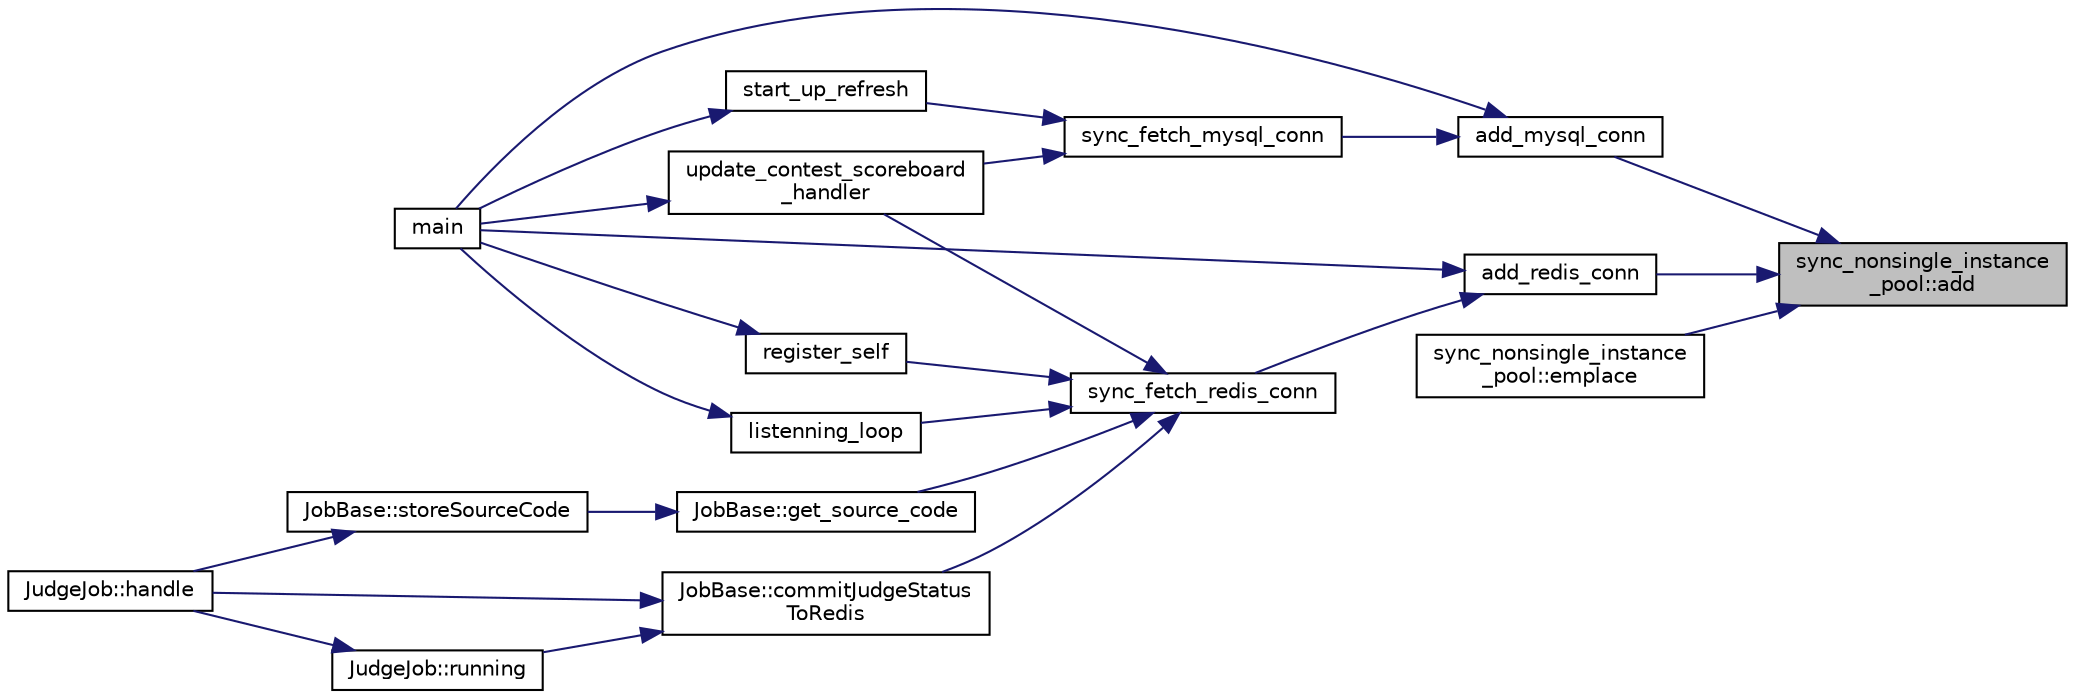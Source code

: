 digraph "sync_nonsingle_instance_pool::add"
{
 // LATEX_PDF_SIZE
  edge [fontname="Helvetica",fontsize="10",labelfontname="Helvetica",labelfontsize="10"];
  node [fontname="Helvetica",fontsize="10",shape=record];
  rankdir="RL";
  Node3 [label="sync_nonsingle_instance\l_pool::add",height=0.2,width=0.4,color="black", fillcolor="grey75", style="filled", fontcolor="black",tooltip=" "];
  Node3 -> Node4 [dir="back",color="midnightblue",fontsize="10",style="solid",fontname="Helvetica"];
  Node4 [label="add_mysql_conn",height=0.2,width=0.4,color="black", fillcolor="white", style="filled",URL="$mysql__conn__factory_8hpp.html#a97868cc50118e452b1ddf7fe21424c39",tooltip=" "];
  Node4 -> Node5 [dir="back",color="midnightblue",fontsize="10",style="solid",fontname="Helvetica"];
  Node5 [label="main",height=0.2,width=0.4,color="black", fillcolor="white", style="filled",URL="$master_8cpp.html#ac0f2228420376f4db7e1274f2b41667c",tooltip="master 端主程序循环 加载配置信息；连接数据库；取待评测任务信息，交由子进程并评测；创建并分离发送心跳线程 // to be done"];
  Node4 -> Node6 [dir="back",color="midnightblue",fontsize="10",style="solid",fontname="Helvetica"];
  Node6 [label="sync_fetch_mysql_conn",height=0.2,width=0.4,color="black", fillcolor="white", style="filled",URL="$mysql__conn__factory_8hpp.html#a390151078c5f6b14cda92169fd6e42e3",tooltip=" "];
  Node6 -> Node7 [dir="back",color="midnightblue",fontsize="10",style="solid",fontname="Helvetica"];
  Node7 [label="update_contest_scoreboard\l_handler",height=0.2,width=0.4,color="black", fillcolor="white", style="filled",URL="$master_8cpp.html#a7c08dccaaaa3b76e978c071f92615b87",tooltip=" "];
  Node7 -> Node5 [dir="back",color="midnightblue",fontsize="10",style="solid",fontname="Helvetica"];
  Node6 -> Node8 [dir="back",color="midnightblue",fontsize="10",style="solid",fontname="Helvetica"];
  Node8 [label="start_up_refresh",height=0.2,width=0.4,color="black", fillcolor="white", style="filled",URL="$master_8cpp.html#a26091586d804dac5c3ce0c18eb6d91ab",tooltip=" "];
  Node8 -> Node5 [dir="back",color="midnightblue",fontsize="10",style="solid",fontname="Helvetica"];
  Node3 -> Node9 [dir="back",color="midnightblue",fontsize="10",style="solid",fontname="Helvetica"];
  Node9 [label="add_redis_conn",height=0.2,width=0.4,color="black", fillcolor="white", style="filled",URL="$master_2redis__conn__factory_8hpp.html#a2c9be7394111105ab04a9aeafebb3188",tooltip=" "];
  Node9 -> Node5 [dir="back",color="midnightblue",fontsize="10",style="solid",fontname="Helvetica"];
  Node9 -> Node10 [dir="back",color="midnightblue",fontsize="10",style="solid",fontname="Helvetica"];
  Node10 [label="sync_fetch_redis_conn",height=0.2,width=0.4,color="black", fillcolor="white", style="filled",URL="$master_2redis__conn__factory_8hpp.html#ab198e48c9dee63607145289ef1aa7757",tooltip=" "];
  Node10 -> Node11 [dir="back",color="midnightblue",fontsize="10",style="solid",fontname="Helvetica"];
  Node11 [label="register_self",height=0.2,width=0.4,color="black", fillcolor="white", style="filled",URL="$master_8cpp.html#ab85b27ea72fdfbc8ddc41b1e3078385c",tooltip="发送心跳进程 每隔一段时间，将本机信息提交到数据库中表示当前在线的评测机集合中，表明自身正常工作，可以处理评测任务。"];
  Node11 -> Node5 [dir="back",color="midnightblue",fontsize="10",style="solid",fontname="Helvetica"];
  Node10 -> Node7 [dir="back",color="midnightblue",fontsize="10",style="solid",fontname="Helvetica"];
  Node10 -> Node12 [dir="back",color="midnightblue",fontsize="10",style="solid",fontname="Helvetica"];
  Node12 [label="listenning_loop",height=0.2,width=0.4,color="black", fillcolor="white", style="filled",URL="$master_8cpp.html#a4da8bf76425b9301a441b2009f39c1f1",tooltip=" "];
  Node12 -> Node5 [dir="back",color="midnightblue",fontsize="10",style="solid",fontname="Helvetica"];
  Node10 -> Node13 [dir="back",color="midnightblue",fontsize="10",style="solid",fontname="Helvetica"];
  Node13 [label="JobBase::get_source_code",height=0.2,width=0.4,color="black", fillcolor="white", style="filled",URL="$class_job_base.html#ae7e52177492489d1c1947f0efa0038f1",tooltip="从 redis 中取得代码"];
  Node13 -> Node14 [dir="back",color="midnightblue",fontsize="10",style="solid",fontname="Helvetica"];
  Node14 [label="JobBase::storeSourceCode",height=0.2,width=0.4,color="black", fillcolor="white", style="filled",URL="$class_job_base.html#a84501360b84b0716aa82b93f6958cb78",tooltip="从 redis 数据库获取本 Job 的代码并存储到工作空间中，用于编译运行。"];
  Node14 -> Node15 [dir="back",color="midnightblue",fontsize="10",style="solid",fontname="Helvetica"];
  Node15 [label="JudgeJob::handle",height=0.2,width=0.4,color="black", fillcolor="white", style="filled",URL="$class_judge_job.html#a6fe58f9fcacc9ba6461e97f1a3ac76a3",tooltip="本 Job 的处理函数。整个 job 的工作入口，包括编译执行判题等内容"];
  Node10 -> Node16 [dir="back",color="midnightblue",fontsize="10",style="solid",fontname="Helvetica"];
  Node16 [label="JobBase::commitJudgeStatus\lToRedis",height=0.2,width=0.4,color="black", fillcolor="white", style="filled",URL="$class_job_base.html#aa7da8e91cd0ffddf9b1cf70995d2134b",tooltip="将当前评测状态提交到 redis 数据库。"];
  Node16 -> Node15 [dir="back",color="midnightblue",fontsize="10",style="solid",fontname="Helvetica"];
  Node16 -> Node17 [dir="back",color="midnightblue",fontsize="10",style="solid",fontname="Helvetica"];
  Node17 [label="JudgeJob::running",height=0.2,width=0.4,color="black", fillcolor="white", style="filled",URL="$class_judge_job.html#a0d2e1e5cce842ef0daf71c95f98275f0",tooltip="进入当前 job 的执行流程，并返回执行结果。"];
  Node17 -> Node15 [dir="back",color="midnightblue",fontsize="10",style="solid",fontname="Helvetica"];
  Node3 -> Node18 [dir="back",color="midnightblue",fontsize="10",style="solid",fontname="Helvetica"];
  Node18 [label="sync_nonsingle_instance\l_pool::emplace",height=0.2,width=0.4,color="black", fillcolor="white", style="filled",URL="$classsync__nonsingle__instance__pool.html#afd19ee130c0278e4ad2a8f33b85548f6",tooltip=" "];
}
